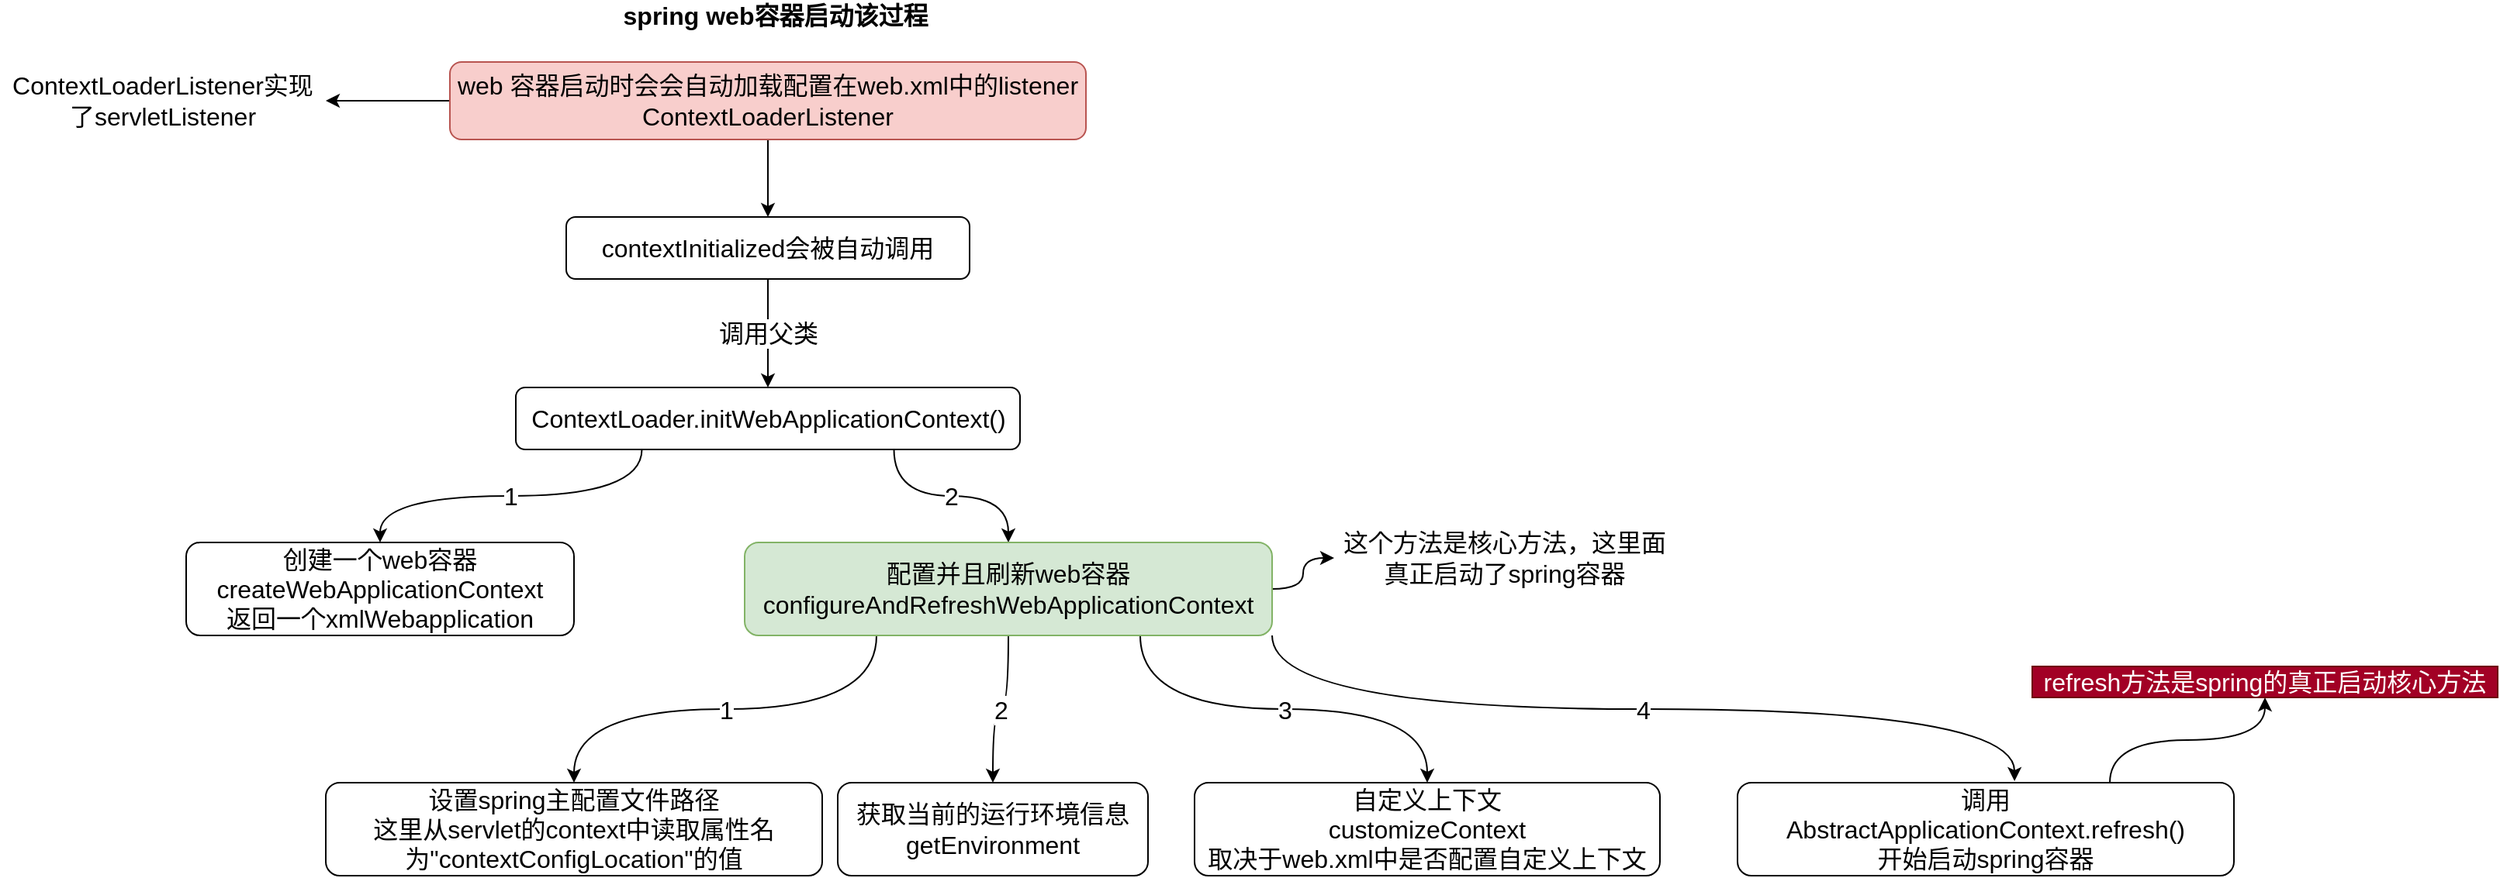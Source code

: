<mxfile version="13.3.5" type="device"><diagram id="j2Xbwgm8GYPexy0QdynL" name="spring 容器的启动过程"><mxGraphModel dx="2249" dy="832" grid="1" gridSize="10" guides="1" tooltips="1" connect="1" arrows="1" fold="1" page="1" pageScale="1" pageWidth="827" pageHeight="1169" math="0" shadow="0"><root><mxCell id="0"/><mxCell id="1" parent="0"/><mxCell id="KeQA7DkNQraHcYpHP-MC-1" value="spring web容器启动该过程" style="text;html=1;strokeColor=none;fillColor=none;align=center;verticalAlign=middle;whiteSpace=wrap;rounded=0;fontSize=16;fontStyle=1" parent="1" vertex="1"><mxGeometry x="260" y="50" width="300" height="20" as="geometry"/></mxCell><mxCell id="KeQA7DkNQraHcYpHP-MC-5" value="" style="edgeStyle=orthogonalEdgeStyle;rounded=0;orthogonalLoop=1;jettySize=auto;html=1;fontSize=16;" parent="1" source="KeQA7DkNQraHcYpHP-MC-3" edge="1"><mxGeometry relative="1" as="geometry"><mxPoint x="120" y="115" as="targetPoint"/></mxGeometry></mxCell><mxCell id="KeQA7DkNQraHcYpHP-MC-8" value="" style="edgeStyle=orthogonalEdgeStyle;rounded=0;orthogonalLoop=1;jettySize=auto;html=1;fontSize=16;" parent="1" source="KeQA7DkNQraHcYpHP-MC-3" target="KeQA7DkNQraHcYpHP-MC-7" edge="1"><mxGeometry relative="1" as="geometry"/></mxCell><mxCell id="KeQA7DkNQraHcYpHP-MC-3" value="web 容器启动时会会自动加载配置在web.xml中的listener&lt;br&gt;ContextLoaderListener" style="rounded=1;whiteSpace=wrap;html=1;fontSize=16;fillColor=#f8cecc;strokeColor=#b85450;" parent="1" vertex="1"><mxGeometry x="200" y="90" width="410" height="50" as="geometry"/></mxCell><mxCell id="KeQA7DkNQraHcYpHP-MC-10" value="调用父类" style="edgeStyle=orthogonalEdgeStyle;rounded=0;orthogonalLoop=1;jettySize=auto;html=1;fontSize=16;" parent="1" source="KeQA7DkNQraHcYpHP-MC-7" target="KeQA7DkNQraHcYpHP-MC-9" edge="1"><mxGeometry relative="1" as="geometry"/></mxCell><mxCell id="KeQA7DkNQraHcYpHP-MC-7" value="contextInitialized会被自动调用" style="rounded=1;whiteSpace=wrap;html=1;fontSize=16;" parent="1" vertex="1"><mxGeometry x="275" y="190" width="260" height="40" as="geometry"/></mxCell><mxCell id="KeQA7DkNQraHcYpHP-MC-11" value="1" style="edgeStyle=orthogonalEdgeStyle;rounded=0;orthogonalLoop=1;jettySize=auto;html=1;exitX=0.25;exitY=1;exitDx=0;exitDy=0;fontSize=16;entryX=0.5;entryY=0;entryDx=0;entryDy=0;curved=1;" parent="1" source="KeQA7DkNQraHcYpHP-MC-9" target="KeQA7DkNQraHcYpHP-MC-15" edge="1"><mxGeometry relative="1" as="geometry"><mxPoint x="230" y="400" as="targetPoint"/></mxGeometry></mxCell><mxCell id="KeQA7DkNQraHcYpHP-MC-16" value="2" style="edgeStyle=orthogonalEdgeStyle;curved=1;rounded=0;orthogonalLoop=1;jettySize=auto;html=1;exitX=0.75;exitY=1;exitDx=0;exitDy=0;fontSize=16;" parent="1" source="KeQA7DkNQraHcYpHP-MC-9" target="KeQA7DkNQraHcYpHP-MC-18" edge="1"><mxGeometry relative="1" as="geometry"><mxPoint x="570" y="400" as="targetPoint"/></mxGeometry></mxCell><mxCell id="KeQA7DkNQraHcYpHP-MC-9" value="ContextLoader.initWebApplicationContext()" style="rounded=1;whiteSpace=wrap;html=1;fontSize=16;" parent="1" vertex="1"><mxGeometry x="242.5" y="300" width="325" height="40" as="geometry"/></mxCell><mxCell id="KeQA7DkNQraHcYpHP-MC-6" value="ContextLoaderListener实现了servletListener" style="text;html=1;strokeColor=none;fillColor=none;align=center;verticalAlign=middle;whiteSpace=wrap;rounded=0;shadow=0;fontSize=16;" parent="1" vertex="1"><mxGeometry x="-90" y="97.5" width="210" height="35" as="geometry"/></mxCell><mxCell id="KeQA7DkNQraHcYpHP-MC-15" value="创建一个web容器&lt;br&gt;createWebApplicationContext&lt;br&gt;返回一个xmlWebapplication" style="rounded=1;whiteSpace=wrap;html=1;shadow=0;fontSize=16;" parent="1" vertex="1"><mxGeometry x="30" y="400" width="250" height="60" as="geometry"/></mxCell><mxCell id="KeQA7DkNQraHcYpHP-MC-20" style="edgeStyle=orthogonalEdgeStyle;curved=1;rounded=0;orthogonalLoop=1;jettySize=auto;html=1;exitX=1;exitY=0.5;exitDx=0;exitDy=0;fontSize=16;" parent="1" source="KeQA7DkNQraHcYpHP-MC-18" target="KeQA7DkNQraHcYpHP-MC-19" edge="1"><mxGeometry relative="1" as="geometry"/></mxCell><mxCell id="KeQA7DkNQraHcYpHP-MC-21" value="1" style="edgeStyle=orthogonalEdgeStyle;curved=1;rounded=0;orthogonalLoop=1;jettySize=auto;html=1;exitX=0.25;exitY=1;exitDx=0;exitDy=0;fontSize=16;entryX=0.5;entryY=0;entryDx=0;entryDy=0;" parent="1" source="KeQA7DkNQraHcYpHP-MC-18" target="KeQA7DkNQraHcYpHP-MC-22" edge="1"><mxGeometry relative="1" as="geometry"><mxPoint x="400" y="520" as="targetPoint"/></mxGeometry></mxCell><mxCell id="KeQA7DkNQraHcYpHP-MC-23" value="2" style="edgeStyle=orthogonalEdgeStyle;curved=1;rounded=0;orthogonalLoop=1;jettySize=auto;html=1;exitX=0.5;exitY=1;exitDx=0;exitDy=0;fontSize=16;entryX=0.5;entryY=0;entryDx=0;entryDy=0;" parent="1" source="KeQA7DkNQraHcYpHP-MC-18" target="KeQA7DkNQraHcYpHP-MC-24" edge="1"><mxGeometry relative="1" as="geometry"><mxPoint x="540" y="550" as="targetPoint"/></mxGeometry></mxCell><mxCell id="KeQA7DkNQraHcYpHP-MC-25" value="3" style="edgeStyle=orthogonalEdgeStyle;curved=1;rounded=0;orthogonalLoop=1;jettySize=auto;html=1;exitX=0.75;exitY=1;exitDx=0;exitDy=0;fontSize=16;" parent="1" source="KeQA7DkNQraHcYpHP-MC-18" target="KeQA7DkNQraHcYpHP-MC-26" edge="1"><mxGeometry relative="1" as="geometry"><mxPoint x="820" y="560" as="targetPoint"/></mxGeometry></mxCell><mxCell id="KeQA7DkNQraHcYpHP-MC-27" value="4" style="edgeStyle=orthogonalEdgeStyle;curved=1;rounded=0;orthogonalLoop=1;jettySize=auto;html=1;exitX=1;exitY=1;exitDx=0;exitDy=0;fontSize=16;entryX=0.558;entryY=-0.017;entryDx=0;entryDy=0;entryPerimeter=0;" parent="1" source="KeQA7DkNQraHcYpHP-MC-18" target="KeQA7DkNQraHcYpHP-MC-28" edge="1"><mxGeometry relative="1" as="geometry"><mxPoint x="1180" y="560" as="targetPoint"/></mxGeometry></mxCell><mxCell id="KeQA7DkNQraHcYpHP-MC-18" value="配置并且刷新web容器&lt;br&gt;configureAndRefreshWebApplicationContext" style="rounded=1;whiteSpace=wrap;html=1;shadow=0;fontSize=16;fillColor=#d5e8d4;strokeColor=#82b366;" parent="1" vertex="1"><mxGeometry x="390" y="400" width="340" height="60" as="geometry"/></mxCell><mxCell id="KeQA7DkNQraHcYpHP-MC-19" value="这个方法是核心方法，这里面真正启动了spring容器" style="text;html=1;strokeColor=none;fillColor=none;align=center;verticalAlign=middle;whiteSpace=wrap;rounded=0;shadow=0;fontSize=16;" parent="1" vertex="1"><mxGeometry x="770" y="400" width="220" height="20" as="geometry"/></mxCell><mxCell id="KeQA7DkNQraHcYpHP-MC-22" value="设置spring主配置文件路径&lt;br&gt;这里从servlet的context中读取属性名为&quot;contextConfigLocation&quot;的值" style="rounded=1;whiteSpace=wrap;html=1;shadow=0;fontSize=16;" parent="1" vertex="1"><mxGeometry x="120" y="555" width="320" height="60" as="geometry"/></mxCell><mxCell id="KeQA7DkNQraHcYpHP-MC-24" value="获取当前的运行环境信息&lt;br&gt;getEnvironment" style="rounded=1;whiteSpace=wrap;html=1;shadow=0;fontSize=16;" parent="1" vertex="1"><mxGeometry x="450" y="555" width="200" height="60" as="geometry"/></mxCell><mxCell id="KeQA7DkNQraHcYpHP-MC-26" value="自定义上下文&lt;br&gt;customizeContext&lt;br&gt;取决于web.xml中是否配置自定义上下文" style="rounded=1;whiteSpace=wrap;html=1;shadow=0;fontSize=16;" parent="1" vertex="1"><mxGeometry x="680" y="555" width="300" height="60" as="geometry"/></mxCell><mxCell id="KeQA7DkNQraHcYpHP-MC-30" style="edgeStyle=orthogonalEdgeStyle;curved=1;rounded=0;orthogonalLoop=1;jettySize=auto;html=1;exitX=0.75;exitY=0;exitDx=0;exitDy=0;fontSize=16;" parent="1" source="KeQA7DkNQraHcYpHP-MC-28" target="KeQA7DkNQraHcYpHP-MC-29" edge="1"><mxGeometry relative="1" as="geometry"/></mxCell><mxCell id="KeQA7DkNQraHcYpHP-MC-28" value="调用&lt;br&gt;AbstractApplicationContext.refresh()&lt;br&gt;开始启动spring容器" style="rounded=1;whiteSpace=wrap;html=1;shadow=0;fontSize=16;" parent="1" vertex="1"><mxGeometry x="1030" y="555" width="320" height="60" as="geometry"/></mxCell><mxCell id="KeQA7DkNQraHcYpHP-MC-29" value="refresh方法是spring的真正启动核心方法" style="text;html=1;strokeColor=#6F0000;fillColor=#a20025;align=center;verticalAlign=middle;whiteSpace=wrap;rounded=0;shadow=0;fontSize=16;fontColor=#ffffff;" parent="1" vertex="1"><mxGeometry x="1220" y="480" width="300" height="20" as="geometry"/></mxCell></root></mxGraphModel></diagram></mxfile>